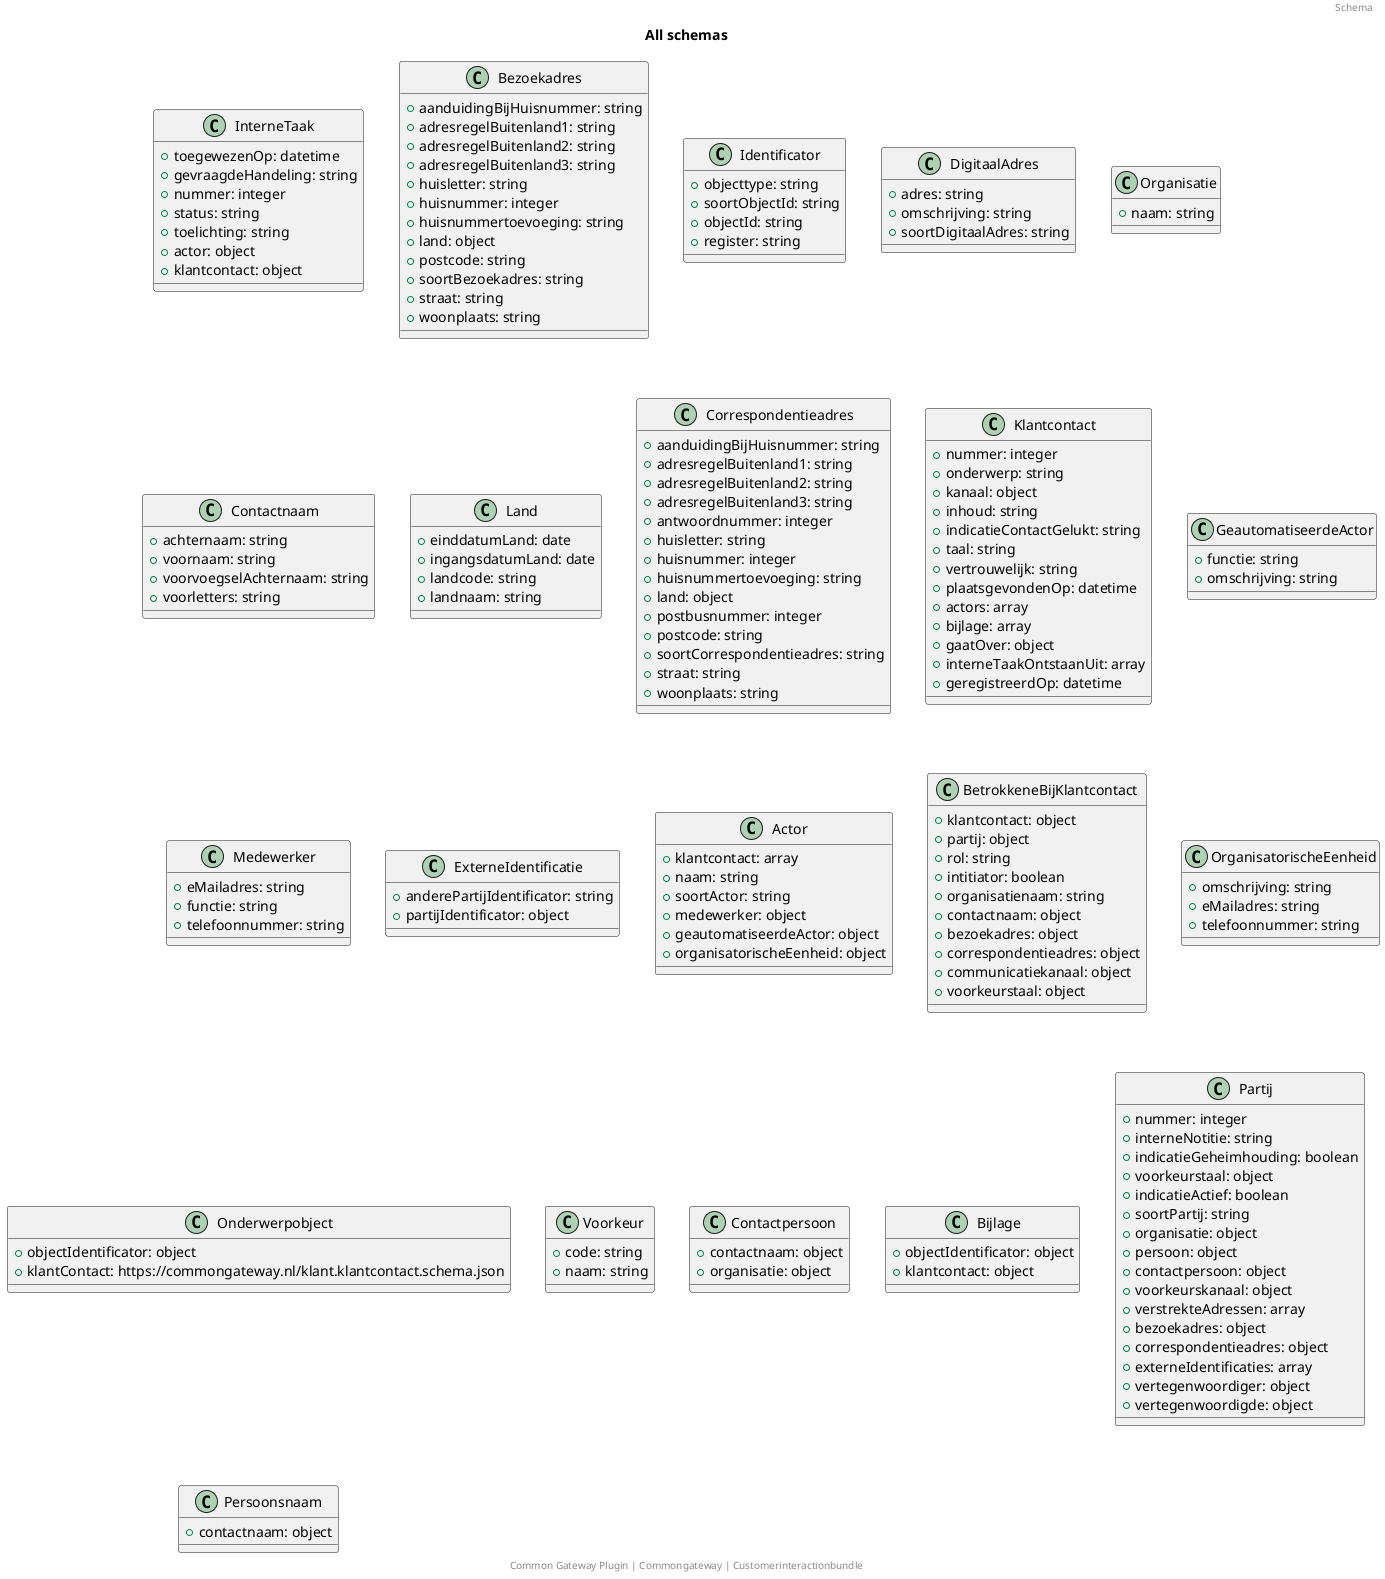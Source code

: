 @startuml
title: All schemas
footer: Common Gateway Plugin | Commongateway | Customerinteractionbundle 
header: Schema
class InterneTaak {
  + toegewezenOp: datetime
  + gevraagdeHandeling: string
  + nummer: integer
  + status: string
  + toelichting: string
  + actor: object
  + klantcontact: object
}
class Bezoekadres {
  + aanduidingBijHuisnummer: string
  + adresregelBuitenland1: string
  + adresregelBuitenland2: string
  + adresregelBuitenland3: string
  + huisletter: string
  + huisnummer: integer
  + huisnummertoevoeging: string
  + land: object
  + postcode: string
  + soortBezoekadres: string
  + straat: string
  + woonplaats: string
}
class Identificator {
  + objecttype: string
  + soortObjectId: string
  + objectId: string
  + register: string
}
class DigitaalAdres {
  + adres: string
  + omschrijving: string
  + soortDigitaalAdres: string
}
class Organisatie {
  + naam: string
}
class Contactnaam {
  + achternaam: string
  + voornaam: string
  + voorvoegselAchternaam: string
  + voorletters: string
}
class Land {
  + einddatumLand: date
  + ingangsdatumLand: date
  + landcode: string
  + landnaam: string
}
class Correspondentieadres {
  + aanduidingBijHuisnummer: string
  + adresregelBuitenland1: string
  + adresregelBuitenland2: string
  + adresregelBuitenland3: string
  + antwoordnummer: integer
  + huisletter: string
  + huisnummer: integer
  + huisnummertoevoeging: string
  + land: object
  + postbusnummer: integer
  + postcode: string
  + soortCorrespondentieadres: string
  + straat: string
  + woonplaats: string
}
class Klantcontact {
  + nummer: integer
  + onderwerp: string
  + kanaal: object
  + inhoud: string
  + indicatieContactGelukt: string
  + taal: string
  + vertrouwelijk: string
  + plaatsgevondenOp: datetime
  + actors: array
  + bijlage: array
  + gaatOver: object
  + interneTaakOntstaanUit: array
  + geregistreerdOp: datetime
}
class GeautomatiseerdeActor {
  + functie: string
  + omschrijving: string
}
class Medewerker {
  + eMailadres: string
  + functie: string
  + telefoonnummer: string
}
class ExterneIdentificatie {
  + anderePartijIdentificator: string
  + partijIdentificator: object
}
class Actor {
  + klantcontact: array
  + naam: string
  + soortActor: string
  + medewerker: object
  + geautomatiseerdeActor: object
  + organisatorischeEenheid: object
}
class BetrokkeneBijKlantcontact {
  + klantcontact: object
  + partij: object
  + rol: string
  + intitiator: boolean
  + organisatienaam: string
  + contactnaam: object
  + bezoekadres: object
  + correspondentieadres: object
  + communicatiekanaal: object
  + voorkeurstaal: object
}
class OrganisatorischeEenheid {
  + omschrijving: string
  + eMailadres: string
  + telefoonnummer: string
}
class Onderwerpobject {
  + objectIdentificator: object
  + klantContact: https://commongateway.nl/klant.klantcontact.schema.json
}
class Voorkeur {
  + code: string
  + naam: string
}
class Contactpersoon {
  + contactnaam: object
  + organisatie: object
}
class Bijlage {
  + objectIdentificator: object
  + klantcontact: object
}
class Partij {
  + nummer: integer
  + interneNotitie: string
  + indicatieGeheimhouding: boolean
  + voorkeurstaal: object
  + indicatieActief: boolean
  + soortPartij: string
  + organisatie: object
  + persoon: object
  + contactpersoon: object
  + voorkeurskanaal: object
  + verstrekteAdressen: array
  + bezoekadres: object
  + correspondentieadres: object
  + externeIdentificaties: array
  + vertegenwoordiger: object
  + vertegenwoordigde: object
}
class Persoonsnaam {
  + contactnaam: object
}
@enduml
